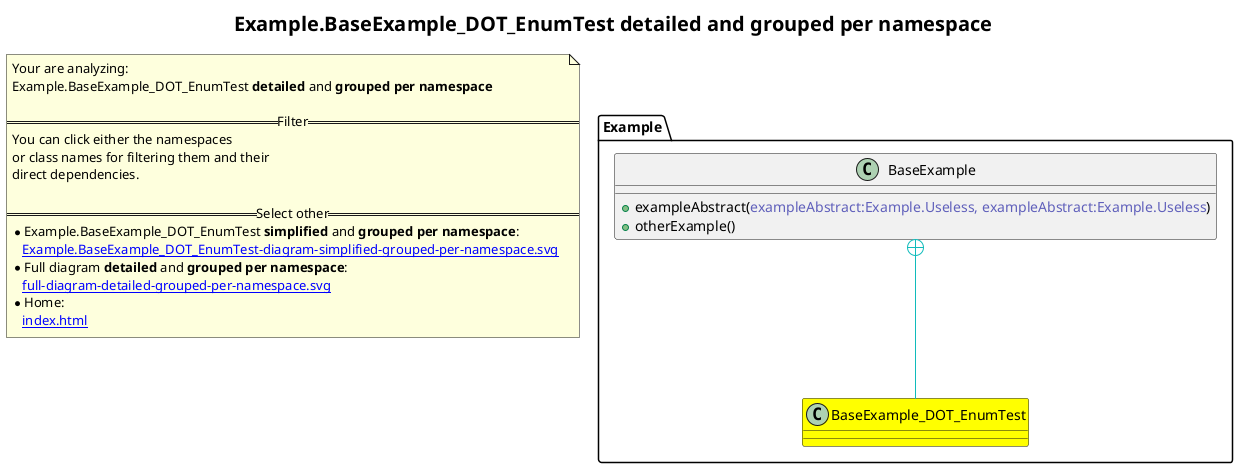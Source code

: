 @startuml
title <size:20>Example.BaseExample_DOT_EnumTest **detailed** and **grouped per namespace**</size>
note "Your are analyzing:\nExample.BaseExample_DOT_EnumTest **detailed** and **grouped per namespace**\n\n==Filter==\nYou can click either the namespaces \nor class names for filtering them and their\ndirect dependencies.\n\n==Select other==\n* Example.BaseExample_DOT_EnumTest **simplified** and **grouped per namespace**:\n   [[Example.BaseExample_DOT_EnumTest-diagram-simplified-grouped-per-namespace.svg]]\n* Full diagram **detailed** and **grouped per namespace**:\n   [[full-diagram-detailed-grouped-per-namespace.svg]]\n* Home:\n   [[index.html]]" as FloatingNote
namespace Example [[Example-diagram-detailed-grouped-per-namespace.svg]] {
class Example.BaseExample_DOT_EnumTest [[Example.BaseExample_DOT_EnumTest-diagram-detailed-grouped-per-namespace.svg]] #yellow {
}
class Example.BaseExample [[Example.BaseExample-diagram-detailed-grouped-per-namespace.svg]]  {
  + exampleAbstract(<font color="6060BB">exampleAbstract:Example.Useless, exampleAbstract:Example.Useless</font>)
  + otherExample(<font color="6060BB"></font>)
}
'Compared namespace Example [[Example-diagram-detailed-grouped-per-namespace.svg]] { with last element of }
' Closing all previous_sub_namespace_list namespace None because file analysis is finished.
' Closing namespace Example
}
 ' *************************************** 
 ' *************************************** 
 ' *************************************** 
' Class relations extracted from namespace:
' Example
Example.BaseExample +-[#10BBBB]- Example.BaseExample_DOT_EnumTest 
@enduml